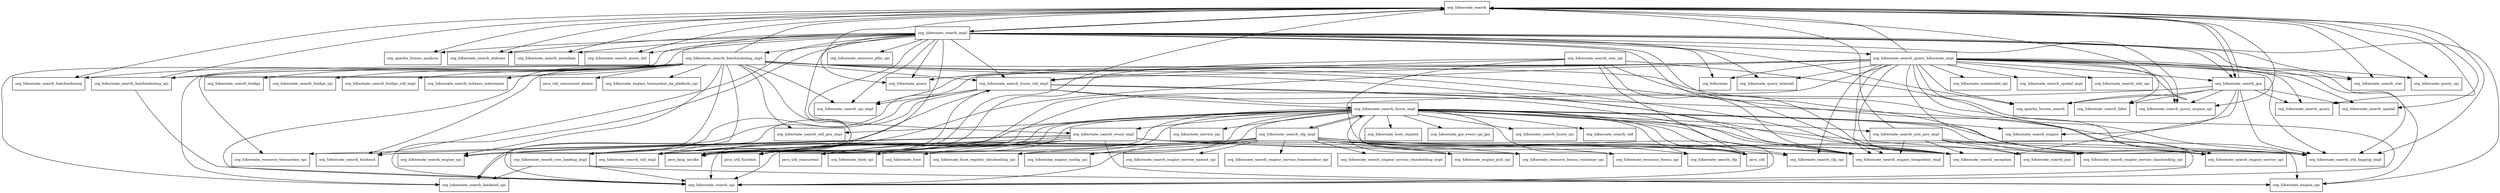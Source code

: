 digraph hibernate_search_orm_5_10_0_Beta2_package_dependencies {
  node [shape = box, fontsize=10.0];
  org_hibernate_search -> java_lang_invoke;
  org_hibernate_search -> org_apache_lucene_analysis;
  org_hibernate_search -> org_apache_lucene_search;
  org_hibernate_search -> org_hibernate_query;
  org_hibernate_search -> org_hibernate_query_spi;
  org_hibernate_search -> org_hibernate_search_batchindexing;
  org_hibernate_search -> org_hibernate_search_impl;
  org_hibernate_search -> org_hibernate_search_indexes;
  org_hibernate_search -> org_hibernate_search_jpa;
  org_hibernate_search -> org_hibernate_search_metadata;
  org_hibernate_search -> org_hibernate_search_query;
  org_hibernate_search -> org_hibernate_search_query_dsl;
  org_hibernate_search -> org_hibernate_search_query_engine_spi;
  org_hibernate_search -> org_hibernate_search_spatial;
  org_hibernate_search -> org_hibernate_search_stat;
  org_hibernate_search -> org_hibernate_search_util_logging_impl;
  org_hibernate_search_batchindexing_impl -> java_lang_invoke;
  org_hibernate_search_batchindexing_impl -> java_util_concurrent_atomic;
  org_hibernate_search_batchindexing_impl -> org_hibernate_engine_spi;
  org_hibernate_search_batchindexing_impl -> org_hibernate_engine_transaction_jta_platform_spi;
  org_hibernate_search_batchindexing_impl -> org_hibernate_resource_transaction_spi;
  org_hibernate_search_batchindexing_impl -> org_hibernate_search;
  org_hibernate_search_batchindexing_impl -> org_hibernate_search_backend;
  org_hibernate_search_batchindexing_impl -> org_hibernate_search_backend_spi;
  org_hibernate_search_batchindexing_impl -> org_hibernate_search_batchindexing;
  org_hibernate_search_batchindexing_impl -> org_hibernate_search_batchindexing_spi;
  org_hibernate_search_batchindexing_impl -> org_hibernate_search_bridge;
  org_hibernate_search_batchindexing_impl -> org_hibernate_search_bridge_spi;
  org_hibernate_search_batchindexing_impl -> org_hibernate_search_bridge_util_impl;
  org_hibernate_search_batchindexing_impl -> org_hibernate_search_engine_integration_impl;
  org_hibernate_search_batchindexing_impl -> org_hibernate_search_engine_spi;
  org_hibernate_search_batchindexing_impl -> org_hibernate_search_exception;
  org_hibernate_search_batchindexing_impl -> org_hibernate_search_hcore_util_impl;
  org_hibernate_search_batchindexing_impl -> org_hibernate_search_indexes_interceptor;
  org_hibernate_search_batchindexing_impl -> org_hibernate_search_orm_loading_impl;
  org_hibernate_search_batchindexing_impl -> org_hibernate_search_spi;
  org_hibernate_search_batchindexing_impl -> org_hibernate_search_spi_impl;
  org_hibernate_search_batchindexing_impl -> org_hibernate_search_util_impl;
  org_hibernate_search_batchindexing_impl -> org_hibernate_search_util_jmx_impl;
  org_hibernate_search_batchindexing_impl -> org_hibernate_search_util_logging_impl;
  org_hibernate_search_batchindexing_spi -> org_hibernate_search;
  org_hibernate_search_batchindexing_spi -> org_hibernate_search_spi;
  org_hibernate_search_cfg_impl -> java_lang_invoke;
  org_hibernate_search_cfg_impl -> java_util;
  org_hibernate_search_cfg_impl -> java_util_concurrent;
  org_hibernate_search_cfg_impl -> org_hibernate_boot;
  org_hibernate_search_cfg_impl -> org_hibernate_boot_registry_classloading_spi;
  org_hibernate_search_cfg_impl -> org_hibernate_boot_spi;
  org_hibernate_search_cfg_impl -> org_hibernate_engine_config_spi;
  org_hibernate_search_cfg_impl -> org_hibernate_engine_jndi_spi;
  org_hibernate_search_cfg_impl -> org_hibernate_resource_beans_container_spi;
  org_hibernate_search_cfg_impl -> org_hibernate_resource_beans_spi;
  org_hibernate_search_cfg_impl -> org_hibernate_search_cfg;
  org_hibernate_search_cfg_impl -> org_hibernate_search_cfg_spi;
  org_hibernate_search_cfg_impl -> org_hibernate_search_engine_service_beanresolver_spi;
  org_hibernate_search_cfg_impl -> org_hibernate_search_engine_service_classloading_impl;
  org_hibernate_search_cfg_impl -> org_hibernate_search_engine_service_classloading_spi;
  org_hibernate_search_cfg_impl -> org_hibernate_search_engine_service_named_spi;
  org_hibernate_search_cfg_impl -> org_hibernate_search_hcore_impl;
  org_hibernate_search_cfg_impl -> org_hibernate_search_orm_loading_impl;
  org_hibernate_search_cfg_impl -> org_hibernate_search_spi;
  org_hibernate_search_cfg_impl -> org_hibernate_search_util_impl;
  org_hibernate_search_event_impl -> java_lang_invoke;
  org_hibernate_search_event_impl -> java_util;
  org_hibernate_search_event_impl -> java_util_concurrent;
  org_hibernate_search_event_impl -> java_util_function;
  org_hibernate_search_event_impl -> org_hibernate_boot_spi;
  org_hibernate_search_event_impl -> org_hibernate_engine_spi;
  org_hibernate_search_event_impl -> org_hibernate_resource_transaction_spi;
  org_hibernate_search_event_impl -> org_hibernate_search_backend;
  org_hibernate_search_event_impl -> org_hibernate_search_backend_spi;
  org_hibernate_search_event_impl -> org_hibernate_search_engine_integration_impl;
  org_hibernate_search_event_impl -> org_hibernate_search_engine_spi;
  org_hibernate_search_event_impl -> org_hibernate_search_exception;
  org_hibernate_search_event_impl -> org_hibernate_search_spi;
  org_hibernate_search_event_impl -> org_hibernate_search_util_impl;
  org_hibernate_search_event_impl -> org_hibernate_search_util_logging_impl;
  org_hibernate_search_hcore_impl -> java_lang_invoke;
  org_hibernate_search_hcore_impl -> java_util;
  org_hibernate_search_hcore_impl -> java_util_concurrent;
  org_hibernate_search_hcore_impl -> java_util_function;
  org_hibernate_search_hcore_impl -> org_hibernate_boot;
  org_hibernate_search_hcore_impl -> org_hibernate_boot_registry;
  org_hibernate_search_hcore_impl -> org_hibernate_boot_registry_classloading_spi;
  org_hibernate_search_hcore_impl -> org_hibernate_engine_config_spi;
  org_hibernate_search_hcore_impl -> org_hibernate_engine_jndi_spi;
  org_hibernate_search_hcore_impl -> org_hibernate_jpa_event_spi_jpa;
  org_hibernate_search_hcore_impl -> org_hibernate_resource_beans_container_spi;
  org_hibernate_search_hcore_impl -> org_hibernate_resource_beans_spi;
  org_hibernate_search_hcore_impl -> org_hibernate_search_cfg;
  org_hibernate_search_hcore_impl -> org_hibernate_search_cfg_impl;
  org_hibernate_search_hcore_impl -> org_hibernate_search_cfg_spi;
  org_hibernate_search_hcore_impl -> org_hibernate_search_engine;
  org_hibernate_search_hcore_impl -> org_hibernate_search_engine_integration_impl;
  org_hibernate_search_hcore_impl -> org_hibernate_search_engine_service_spi;
  org_hibernate_search_hcore_impl -> org_hibernate_search_event_impl;
  org_hibernate_search_hcore_impl -> org_hibernate_search_exception;
  org_hibernate_search_hcore_impl -> org_hibernate_search_hcore_spi;
  org_hibernate_search_hcore_impl -> org_hibernate_search_jmx;
  org_hibernate_search_hcore_impl -> org_hibernate_search_orm_jmx_impl;
  org_hibernate_search_hcore_impl -> org_hibernate_search_spi;
  org_hibernate_search_hcore_impl -> org_hibernate_search_util;
  org_hibernate_search_hcore_impl -> org_hibernate_search_util_impl;
  org_hibernate_search_hcore_impl -> org_hibernate_search_util_jmx_impl;
  org_hibernate_search_hcore_impl -> org_hibernate_search_util_logging_impl;
  org_hibernate_search_hcore_impl -> org_hibernate_service_spi;
  org_hibernate_search_hcore_util_impl -> java_lang_invoke;
  org_hibernate_search_hcore_util_impl -> org_hibernate_search_backend_spi;
  org_hibernate_search_hcore_util_impl -> org_hibernate_search_engine_integration_impl;
  org_hibernate_search_hcore_util_impl -> org_hibernate_search_exception;
  org_hibernate_search_hcore_util_impl -> org_hibernate_search_hcore_impl;
  org_hibernate_search_hcore_util_impl -> org_hibernate_search_spi;
  org_hibernate_search_hcore_util_impl -> org_hibernate_search_spi_impl;
  org_hibernate_search_hcore_util_impl -> org_hibernate_search_util_logging_impl;
  org_hibernate_search_impl -> java_lang_invoke;
  org_hibernate_search_impl -> org_apache_lucene_analysis;
  org_hibernate_search_impl -> org_apache_lucene_search;
  org_hibernate_search_impl -> org_hibernate;
  org_hibernate_search_impl -> org_hibernate_engine_spi;
  org_hibernate_search_impl -> org_hibernate_query;
  org_hibernate_search_impl -> org_hibernate_query_internal;
  org_hibernate_search_impl -> org_hibernate_resource_jdbc_spi;
  org_hibernate_search_impl -> org_hibernate_search;
  org_hibernate_search_impl -> org_hibernate_search_backend;
  org_hibernate_search_impl -> org_hibernate_search_backend_spi;
  org_hibernate_search_impl -> org_hibernate_search_batchindexing_impl;
  org_hibernate_search_impl -> org_hibernate_search_batchindexing_spi;
  org_hibernate_search_impl -> org_hibernate_search_engine_integration_impl;
  org_hibernate_search_impl -> org_hibernate_search_engine_service_spi;
  org_hibernate_search_impl -> org_hibernate_search_event_impl;
  org_hibernate_search_impl -> org_hibernate_search_hcore_util_impl;
  org_hibernate_search_impl -> org_hibernate_search_indexes;
  org_hibernate_search_impl -> org_hibernate_search_jpa;
  org_hibernate_search_impl -> org_hibernate_search_metadata;
  org_hibernate_search_impl -> org_hibernate_search_query_dsl;
  org_hibernate_search_impl -> org_hibernate_search_query_engine_spi;
  org_hibernate_search_impl -> org_hibernate_search_query_hibernate_impl;
  org_hibernate_search_impl -> org_hibernate_search_spi;
  org_hibernate_search_impl -> org_hibernate_search_spi_impl;
  org_hibernate_search_impl -> org_hibernate_search_stat;
  org_hibernate_search_impl -> org_hibernate_search_util_impl;
  org_hibernate_search_impl -> org_hibernate_search_util_logging_impl;
  org_hibernate_search_jpa -> java_lang_invoke;
  org_hibernate_search_jpa -> org_apache_lucene_search;
  org_hibernate_search_jpa -> org_hibernate_search;
  org_hibernate_search_jpa -> org_hibernate_search_engine;
  org_hibernate_search_jpa -> org_hibernate_search_exception;
  org_hibernate_search_jpa -> org_hibernate_search_filter;
  org_hibernate_search_jpa -> org_hibernate_search_query;
  org_hibernate_search_jpa -> org_hibernate_search_query_engine_spi;
  org_hibernate_search_jpa -> org_hibernate_search_spatial;
  org_hibernate_search_jpa -> org_hibernate_search_util_logging_impl;
  org_hibernate_search_orm_jmx_impl -> org_hibernate_search;
  org_hibernate_search_orm_jmx_impl -> org_hibernate_search_engine_integration_impl;
  org_hibernate_search_orm_jmx_impl -> org_hibernate_search_engine_service_classloading_spi;
  org_hibernate_search_orm_jmx_impl -> org_hibernate_search_engine_service_spi;
  org_hibernate_search_orm_jmx_impl -> org_hibernate_search_exception;
  org_hibernate_search_orm_jmx_impl -> org_hibernate_search_jmx;
  org_hibernate_search_orm_jmx_impl -> org_hibernate_search_spi;
  org_hibernate_search_orm_loading_impl -> org_hibernate_engine_spi;
  org_hibernate_search_orm_loading_impl -> org_hibernate_search_backend_spi;
  org_hibernate_search_orm_loading_impl -> org_hibernate_search_hcore_util_impl;
  org_hibernate_search_orm_loading_impl -> org_hibernate_search_spi;
  org_hibernate_search_orm_spi -> java_lang_invoke;
  org_hibernate_search_orm_spi -> java_util;
  org_hibernate_search_orm_spi -> org_hibernate_search_engine_integration_impl;
  org_hibernate_search_orm_spi -> org_hibernate_search_exception;
  org_hibernate_search_orm_spi -> org_hibernate_search_hcore_util_impl;
  org_hibernate_search_orm_spi -> org_hibernate_search_spi;
  org_hibernate_search_orm_spi -> org_hibernate_search_util_logging_impl;
  org_hibernate_search_query_hibernate_impl -> java_lang_invoke;
  org_hibernate_search_query_hibernate_impl -> org_apache_lucene_search;
  org_hibernate_search_query_hibernate_impl -> org_hibernate;
  org_hibernate_search_query_hibernate_impl -> org_hibernate_engine_spi;
  org_hibernate_search_query_hibernate_impl -> org_hibernate_metamodel_spi;
  org_hibernate_search_query_hibernate_impl -> org_hibernate_query;
  org_hibernate_search_query_hibernate_impl -> org_hibernate_query_internal;
  org_hibernate_search_query_hibernate_impl -> org_hibernate_query_spi;
  org_hibernate_search_query_hibernate_impl -> org_hibernate_search;
  org_hibernate_search_query_hibernate_impl -> org_hibernate_search_cfg_spi;
  org_hibernate_search_query_hibernate_impl -> org_hibernate_search_engine_integration_impl;
  org_hibernate_search_query_hibernate_impl -> org_hibernate_search_engine_service_classloading_spi;
  org_hibernate_search_query_hibernate_impl -> org_hibernate_search_engine_service_spi;
  org_hibernate_search_query_hibernate_impl -> org_hibernate_search_engine_spi;
  org_hibernate_search_query_hibernate_impl -> org_hibernate_search_exception;
  org_hibernate_search_query_hibernate_impl -> org_hibernate_search_filter;
  org_hibernate_search_query_hibernate_impl -> org_hibernate_search_hcore_util_impl;
  org_hibernate_search_query_hibernate_impl -> org_hibernate_search_jpa;
  org_hibernate_search_query_hibernate_impl -> org_hibernate_search_query;
  org_hibernate_search_query_hibernate_impl -> org_hibernate_search_query_engine_spi;
  org_hibernate_search_query_hibernate_impl -> org_hibernate_search_spatial;
  org_hibernate_search_query_hibernate_impl -> org_hibernate_search_spatial_impl;
  org_hibernate_search_query_hibernate_impl -> org_hibernate_search_spi;
  org_hibernate_search_query_hibernate_impl -> org_hibernate_search_spi_impl;
  org_hibernate_search_query_hibernate_impl -> org_hibernate_search_stat;
  org_hibernate_search_query_hibernate_impl -> org_hibernate_search_stat_spi;
  org_hibernate_search_query_hibernate_impl -> org_hibernate_search_util_impl;
  org_hibernate_search_query_hibernate_impl -> org_hibernate_search_util_logging_impl;
}

